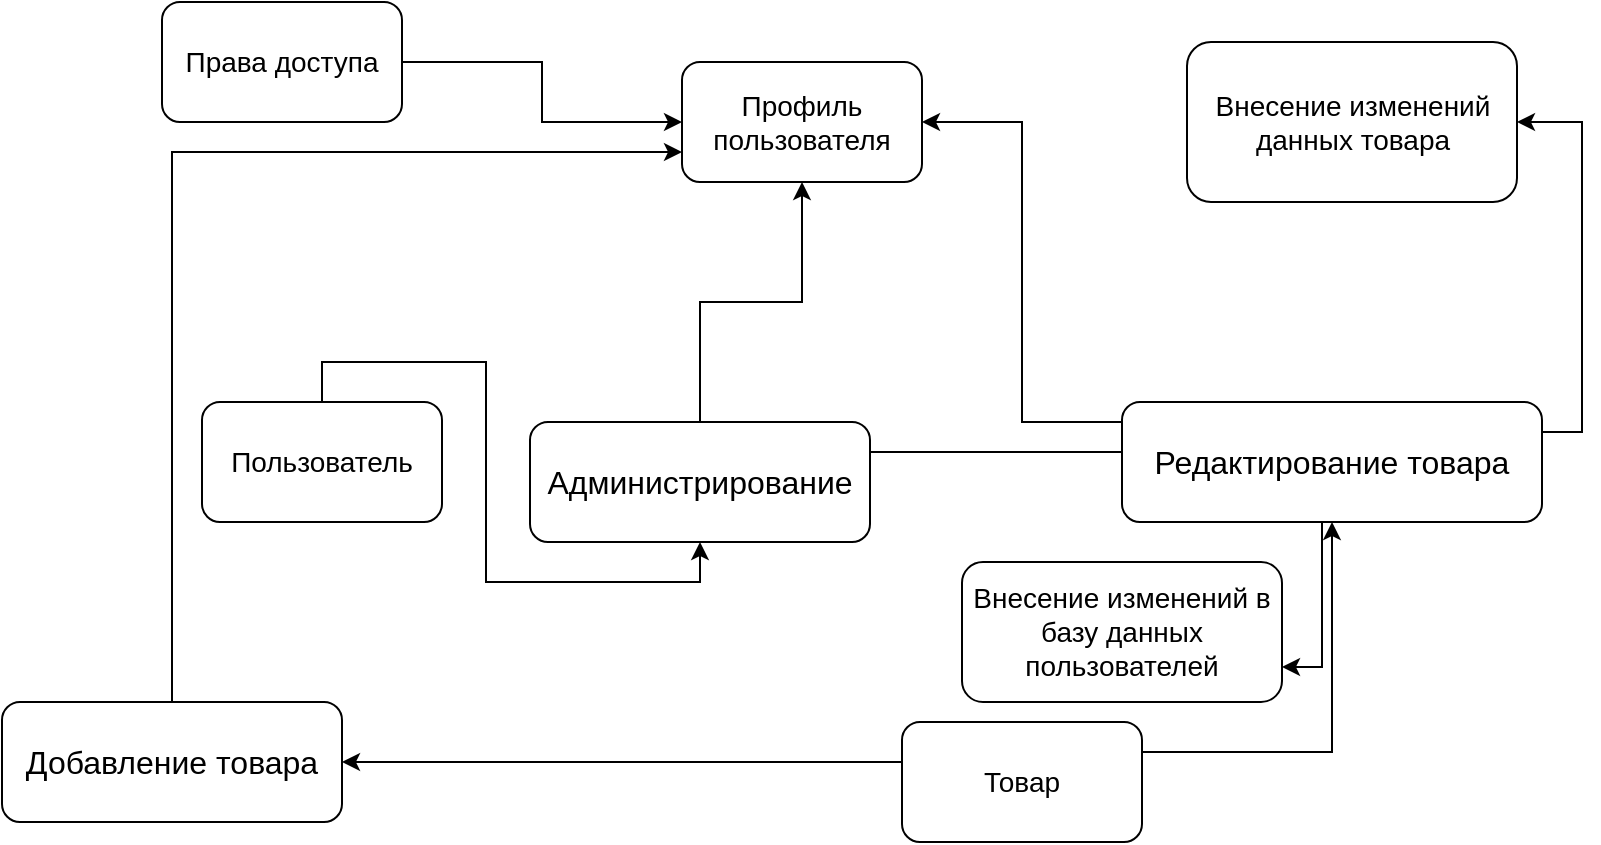 <mxfile version="22.1.3" type="device">
  <diagram name="Страница — 1" id="O-yZdcrUGqeNOl5cW8k0">
    <mxGraphModel dx="1816" dy="517" grid="1" gridSize="10" guides="1" tooltips="1" connect="1" arrows="1" fold="1" page="1" pageScale="1" pageWidth="827" pageHeight="1169" math="0" shadow="0">
      <root>
        <mxCell id="0" />
        <mxCell id="1" parent="0" />
        <mxCell id="jmAP_dHZ4RGvJcV5f9Td-4" style="edgeStyle=orthogonalEdgeStyle;rounded=0;orthogonalLoop=1;jettySize=auto;html=1;exitX=1;exitY=0.5;exitDx=0;exitDy=0;entryX=0;entryY=0.5;entryDx=0;entryDy=0;" parent="1" source="jmAP_dHZ4RGvJcV5f9Td-1" target="jmAP_dHZ4RGvJcV5f9Td-3" edge="1">
          <mxGeometry relative="1" as="geometry" />
        </mxCell>
        <mxCell id="jmAP_dHZ4RGvJcV5f9Td-1" value="&lt;font style=&quot;font-size: 14px;&quot;&gt;Права доступа&lt;/font&gt;" style="rounded=1;whiteSpace=wrap;html=1;" parent="1" vertex="1">
          <mxGeometry x="60" y="70" width="120" height="60" as="geometry" />
        </mxCell>
        <mxCell id="jmAP_dHZ4RGvJcV5f9Td-3" value="&lt;font style=&quot;font-size: 14px;&quot;&gt;Профиль пользователя&lt;/font&gt;" style="rounded=1;whiteSpace=wrap;html=1;" parent="1" vertex="1">
          <mxGeometry x="320" y="100" width="120" height="60" as="geometry" />
        </mxCell>
        <mxCell id="jmAP_dHZ4RGvJcV5f9Td-14" style="edgeStyle=orthogonalEdgeStyle;rounded=0;orthogonalLoop=1;jettySize=auto;html=1;exitX=0.5;exitY=0;exitDx=0;exitDy=0;entryX=0;entryY=0.75;entryDx=0;entryDy=0;" parent="1" source="jmAP_dHZ4RGvJcV5f9Td-5" target="jmAP_dHZ4RGvJcV5f9Td-3" edge="1">
          <mxGeometry relative="1" as="geometry">
            <Array as="points">
              <mxPoint x="65" y="145" />
            </Array>
          </mxGeometry>
        </mxCell>
        <mxCell id="jmAP_dHZ4RGvJcV5f9Td-5" value="&lt;font size=&quot;3&quot;&gt;Добавление товара&lt;/font&gt;" style="rounded=1;whiteSpace=wrap;html=1;" parent="1" vertex="1">
          <mxGeometry x="-20" y="420" width="170" height="60" as="geometry" />
        </mxCell>
        <mxCell id="jmAP_dHZ4RGvJcV5f9Td-15" style="edgeStyle=orthogonalEdgeStyle;rounded=0;orthogonalLoop=1;jettySize=auto;html=1;exitX=1;exitY=0.25;exitDx=0;exitDy=0;entryX=1;entryY=0.75;entryDx=0;entryDy=0;" parent="1" source="jmAP_dHZ4RGvJcV5f9Td-6" target="jmAP_dHZ4RGvJcV5f9Td-11" edge="1">
          <mxGeometry relative="1" as="geometry" />
        </mxCell>
        <mxCell id="VSNYJmWtZTcg-S0YB2Ad-1" style="edgeStyle=orthogonalEdgeStyle;rounded=0;orthogonalLoop=1;jettySize=auto;html=1;" edge="1" parent="1" source="jmAP_dHZ4RGvJcV5f9Td-6" target="jmAP_dHZ4RGvJcV5f9Td-3">
          <mxGeometry relative="1" as="geometry" />
        </mxCell>
        <mxCell id="jmAP_dHZ4RGvJcV5f9Td-6" value="&lt;font size=&quot;3&quot;&gt;Администрирование&lt;/font&gt;" style="rounded=1;whiteSpace=wrap;html=1;" parent="1" vertex="1">
          <mxGeometry x="244" y="280" width="170" height="60" as="geometry" />
        </mxCell>
        <mxCell id="jmAP_dHZ4RGvJcV5f9Td-16" style="edgeStyle=orthogonalEdgeStyle;rounded=0;orthogonalLoop=1;jettySize=auto;html=1;exitX=1;exitY=0.25;exitDx=0;exitDy=0;entryX=1;entryY=0.5;entryDx=0;entryDy=0;" parent="1" source="jmAP_dHZ4RGvJcV5f9Td-9" target="jmAP_dHZ4RGvJcV5f9Td-10" edge="1">
          <mxGeometry relative="1" as="geometry" />
        </mxCell>
        <mxCell id="VSNYJmWtZTcg-S0YB2Ad-3" style="edgeStyle=orthogonalEdgeStyle;rounded=0;orthogonalLoop=1;jettySize=auto;html=1;entryX=1;entryY=0.5;entryDx=0;entryDy=0;" edge="1" parent="1" source="jmAP_dHZ4RGvJcV5f9Td-9" target="jmAP_dHZ4RGvJcV5f9Td-3">
          <mxGeometry relative="1" as="geometry">
            <Array as="points">
              <mxPoint x="490" y="280" />
              <mxPoint x="490" y="130" />
            </Array>
          </mxGeometry>
        </mxCell>
        <mxCell id="jmAP_dHZ4RGvJcV5f9Td-9" value="&lt;font size=&quot;3&quot;&gt;Редактирование&amp;nbsp;товара&lt;/font&gt;" style="rounded=1;whiteSpace=wrap;html=1;" parent="1" vertex="1">
          <mxGeometry x="540" y="270" width="210" height="60" as="geometry" />
        </mxCell>
        <mxCell id="jmAP_dHZ4RGvJcV5f9Td-10" value="&lt;font style=&quot;font-size: 14px;&quot;&gt;Внесение изменений данных товара&lt;/font&gt;" style="rounded=1;whiteSpace=wrap;html=1;" parent="1" vertex="1">
          <mxGeometry x="572.5" y="90" width="165" height="80" as="geometry" />
        </mxCell>
        <mxCell id="jmAP_dHZ4RGvJcV5f9Td-11" value="&lt;font style=&quot;font-size: 14px;&quot;&gt;Внесение изменений в базу данных пользователей&lt;/font&gt;" style="rounded=1;whiteSpace=wrap;html=1;" parent="1" vertex="1">
          <mxGeometry x="460" y="350" width="160" height="70" as="geometry" />
        </mxCell>
        <mxCell id="jmAP_dHZ4RGvJcV5f9Td-18" style="edgeStyle=orthogonalEdgeStyle;rounded=0;orthogonalLoop=1;jettySize=auto;html=1;exitX=0.5;exitY=0;exitDx=0;exitDy=0;entryX=0.5;entryY=1;entryDx=0;entryDy=0;" parent="1" source="jmAP_dHZ4RGvJcV5f9Td-17" target="jmAP_dHZ4RGvJcV5f9Td-6" edge="1">
          <mxGeometry relative="1" as="geometry" />
        </mxCell>
        <mxCell id="jmAP_dHZ4RGvJcV5f9Td-17" value="&lt;font style=&quot;font-size: 14px;&quot;&gt;Пользователь&lt;/font&gt;" style="rounded=1;whiteSpace=wrap;html=1;" parent="1" vertex="1">
          <mxGeometry x="80" y="270" width="120" height="60" as="geometry" />
        </mxCell>
        <mxCell id="jmAP_dHZ4RGvJcV5f9Td-22" style="edgeStyle=orthogonalEdgeStyle;rounded=0;orthogonalLoop=1;jettySize=auto;html=1;exitX=0;exitY=0.25;exitDx=0;exitDy=0;" parent="1" source="jmAP_dHZ4RGvJcV5f9Td-21" target="jmAP_dHZ4RGvJcV5f9Td-5" edge="1">
          <mxGeometry relative="1" as="geometry">
            <Array as="points">
              <mxPoint x="430" y="450" />
              <mxPoint x="210" y="450" />
            </Array>
          </mxGeometry>
        </mxCell>
        <mxCell id="jmAP_dHZ4RGvJcV5f9Td-23" style="edgeStyle=orthogonalEdgeStyle;rounded=0;orthogonalLoop=1;jettySize=auto;html=1;exitX=1;exitY=0.25;exitDx=0;exitDy=0;" parent="1" source="jmAP_dHZ4RGvJcV5f9Td-21" target="jmAP_dHZ4RGvJcV5f9Td-9" edge="1">
          <mxGeometry relative="1" as="geometry" />
        </mxCell>
        <mxCell id="jmAP_dHZ4RGvJcV5f9Td-21" value="&lt;font style=&quot;font-size: 14px;&quot;&gt;Товар&lt;/font&gt;" style="rounded=1;whiteSpace=wrap;html=1;" parent="1" vertex="1">
          <mxGeometry x="430" y="430" width="120" height="60" as="geometry" />
        </mxCell>
      </root>
    </mxGraphModel>
  </diagram>
</mxfile>
